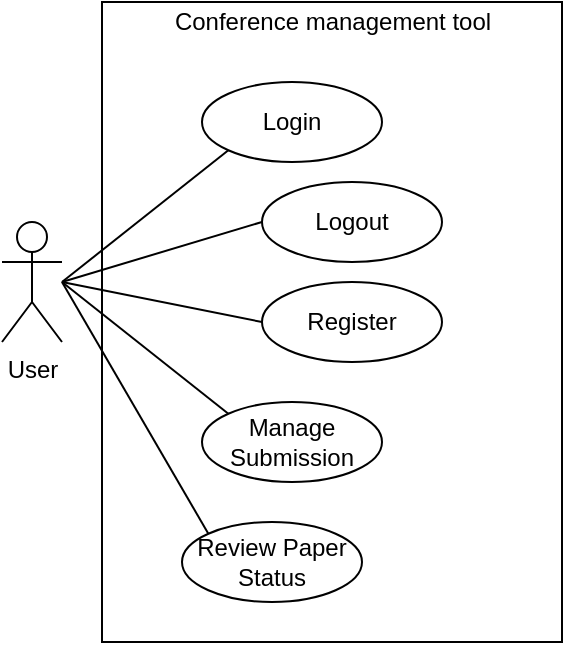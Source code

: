 <mxfile version="14.7.3" type="github" pages="5">
  <diagram id="yt5JU67_8UWN-JsmqbRS" name="user">
    <mxGraphModel dx="2062" dy="1154" grid="1" gridSize="10" guides="1" tooltips="1" connect="1" arrows="1" fold="1" page="1" pageScale="1" pageWidth="827" pageHeight="1169" math="0" shadow="0">
      <root>
        <mxCell id="0" />
        <mxCell id="1" parent="0" />
        <mxCell id="tJ8sHxrRp6Nt-qSDffJ3-1" value="User" style="shape=umlActor;verticalLabelPosition=bottom;verticalAlign=top;html=1;" parent="1" vertex="1">
          <mxGeometry x="370" y="840" width="30" height="60" as="geometry" />
        </mxCell>
        <mxCell id="tJ8sHxrRp6Nt-qSDffJ3-2" value="Login" style="ellipse;whiteSpace=wrap;html=1;" parent="1" vertex="1">
          <mxGeometry x="470" y="770" width="90" height="40" as="geometry" />
        </mxCell>
        <mxCell id="tJ8sHxrRp6Nt-qSDffJ3-3" value="Logout" style="ellipse;whiteSpace=wrap;html=1;" parent="1" vertex="1">
          <mxGeometry x="500" y="820" width="90" height="40" as="geometry" />
        </mxCell>
        <mxCell id="tJ8sHxrRp6Nt-qSDffJ3-4" value="Register" style="ellipse;whiteSpace=wrap;html=1;" parent="1" vertex="1">
          <mxGeometry x="500" y="870" width="90" height="40" as="geometry" />
        </mxCell>
        <mxCell id="tJ8sHxrRp6Nt-qSDffJ3-5" value="Manage Submission" style="ellipse;whiteSpace=wrap;html=1;" parent="1" vertex="1">
          <mxGeometry x="470" y="930" width="90" height="40" as="geometry" />
        </mxCell>
        <mxCell id="tJ8sHxrRp6Nt-qSDffJ3-6" value="" style="endArrow=none;html=1;entryX=0;entryY=1;entryDx=0;entryDy=0;" parent="1" target="tJ8sHxrRp6Nt-qSDffJ3-2" edge="1">
          <mxGeometry width="50" height="50" relative="1" as="geometry">
            <mxPoint x="400" y="870" as="sourcePoint" />
            <mxPoint x="480" y="810" as="targetPoint" />
          </mxGeometry>
        </mxCell>
        <mxCell id="tJ8sHxrRp6Nt-qSDffJ3-7" value="" style="endArrow=none;html=1;entryX=0;entryY=0.5;entryDx=0;entryDy=0;" parent="1" target="tJ8sHxrRp6Nt-qSDffJ3-3" edge="1">
          <mxGeometry width="50" height="50" relative="1" as="geometry">
            <mxPoint x="400" y="870" as="sourcePoint" />
            <mxPoint x="493.18" y="814.142" as="targetPoint" />
          </mxGeometry>
        </mxCell>
        <mxCell id="tJ8sHxrRp6Nt-qSDffJ3-8" value="" style="endArrow=none;html=1;entryX=0;entryY=0.5;entryDx=0;entryDy=0;" parent="1" target="tJ8sHxrRp6Nt-qSDffJ3-4" edge="1">
          <mxGeometry width="50" height="50" relative="1" as="geometry">
            <mxPoint x="400" y="870" as="sourcePoint" />
            <mxPoint x="503.18" y="824.142" as="targetPoint" />
          </mxGeometry>
        </mxCell>
        <mxCell id="tJ8sHxrRp6Nt-qSDffJ3-9" value="" style="endArrow=none;html=1;entryX=0;entryY=0;entryDx=0;entryDy=0;" parent="1" target="tJ8sHxrRp6Nt-qSDffJ3-5" edge="1">
          <mxGeometry width="50" height="50" relative="1" as="geometry">
            <mxPoint x="400" y="870" as="sourcePoint" />
            <mxPoint x="513.18" y="834.142" as="targetPoint" />
          </mxGeometry>
        </mxCell>
        <mxCell id="tJ8sHxrRp6Nt-qSDffJ3-10" value="Review Paper Status" style="ellipse;whiteSpace=wrap;html=1;" parent="1" vertex="1">
          <mxGeometry x="460" y="990" width="90" height="40" as="geometry" />
        </mxCell>
        <mxCell id="tJ8sHxrRp6Nt-qSDffJ3-11" value="" style="endArrow=none;html=1;entryX=0;entryY=0;entryDx=0;entryDy=0;" parent="1" target="tJ8sHxrRp6Nt-qSDffJ3-10" edge="1">
          <mxGeometry width="50" height="50" relative="1" as="geometry">
            <mxPoint x="400" y="870" as="sourcePoint" />
            <mxPoint x="503.18" y="894.142" as="targetPoint" />
          </mxGeometry>
        </mxCell>
        <mxCell id="SaKpXr64RBN14kan-lKh-1" value="" style="rounded=0;whiteSpace=wrap;html=1;fillColor=none;" vertex="1" parent="1">
          <mxGeometry x="420" y="730" width="230" height="320" as="geometry" />
        </mxCell>
        <mxCell id="s3DEPT7w7drun-5wqqgQ-1" value="Conference management tool" style="text;html=1;align=center;verticalAlign=middle;resizable=0;points=[];autosize=1;strokeColor=none;" vertex="1" parent="1">
          <mxGeometry x="450" y="730" width="170" height="20" as="geometry" />
        </mxCell>
      </root>
    </mxGraphModel>
  </diagram>
  <diagram id="iCyQIotGxuH_81xqnklV" name="reviewer">
    <mxGraphModel dx="2062" dy="1154" grid="1" gridSize="10" guides="1" tooltips="1" connect="1" arrows="1" fold="1" page="1" pageScale="1" pageWidth="827" pageHeight="1169" math="0" shadow="0">
      <root>
        <mxCell id="WgaoPQJk9dSTRBZjUE4S-0" />
        <mxCell id="WgaoPQJk9dSTRBZjUE4S-1" parent="WgaoPQJk9dSTRBZjUE4S-0" />
        <mxCell id="ooZ2XXC0JJ31T40rH5z5-0" value="reviewer" style="shape=umlActor;verticalLabelPosition=bottom;verticalAlign=top;html=1;" parent="WgaoPQJk9dSTRBZjUE4S-1" vertex="1">
          <mxGeometry x="50" y="120" width="30" height="60" as="geometry" />
        </mxCell>
        <mxCell id="3oBTZ15825Iv1AVk--n6-0" value="" style="endArrow=none;html=1;exitX=0.5;exitY=0.5;exitDx=0;exitDy=0;exitPerimeter=0;entryX=0;entryY=0.5;entryDx=0;entryDy=0;" parent="WgaoPQJk9dSTRBZjUE4S-1" source="ooZ2XXC0JJ31T40rH5z5-0" target="3oBTZ15825Iv1AVk--n6-1" edge="1">
          <mxGeometry width="50" height="50" relative="1" as="geometry">
            <mxPoint x="130" y="130" as="sourcePoint" />
            <mxPoint x="180" y="80" as="targetPoint" />
          </mxGeometry>
        </mxCell>
        <mxCell id="3oBTZ15825Iv1AVk--n6-1" value="login" style="ellipse;whiteSpace=wrap;html=1;" parent="WgaoPQJk9dSTRBZjUE4S-1" vertex="1">
          <mxGeometry x="190" y="60" width="70" height="40" as="geometry" />
        </mxCell>
        <mxCell id="3oBTZ15825Iv1AVk--n6-2" value="" style="endArrow=none;html=1;exitX=0.5;exitY=0.5;exitDx=0;exitDy=0;exitPerimeter=0;entryX=0;entryY=0.5;entryDx=0;entryDy=0;" parent="WgaoPQJk9dSTRBZjUE4S-1" source="ooZ2XXC0JJ31T40rH5z5-0" target="3oBTZ15825Iv1AVk--n6-3" edge="1">
          <mxGeometry width="50" height="50" relative="1" as="geometry">
            <mxPoint x="105" y="100" as="sourcePoint" />
            <mxPoint x="180" y="120" as="targetPoint" />
          </mxGeometry>
        </mxCell>
        <mxCell id="3oBTZ15825Iv1AVk--n6-3" value="review_paper" style="ellipse;whiteSpace=wrap;html=1;" parent="WgaoPQJk9dSTRBZjUE4S-1" vertex="1">
          <mxGeometry x="190" y="110" width="80" height="40" as="geometry" />
        </mxCell>
        <mxCell id="3oBTZ15825Iv1AVk--n6-4" value="" style="endArrow=none;html=1;exitX=0.5;exitY=0.5;exitDx=0;exitDy=0;exitPerimeter=0;" parent="WgaoPQJk9dSTRBZjUE4S-1" source="ooZ2XXC0JJ31T40rH5z5-0" target="3oBTZ15825Iv1AVk--n6-5" edge="1">
          <mxGeometry width="50" height="50" relative="1" as="geometry">
            <mxPoint x="105" y="100" as="sourcePoint" />
            <mxPoint x="180" y="160" as="targetPoint" />
          </mxGeometry>
        </mxCell>
        <mxCell id="3oBTZ15825Iv1AVk--n6-5" value="accept/reject" style="ellipse;whiteSpace=wrap;html=1;" parent="WgaoPQJk9dSTRBZjUE4S-1" vertex="1">
          <mxGeometry x="190" y="160" width="80" height="40" as="geometry" />
        </mxCell>
        <mxCell id="3oBTZ15825Iv1AVk--n6-6" value="" style="endArrow=none;html=1;exitX=0.5;exitY=0.5;exitDx=0;exitDy=0;exitPerimeter=0;" parent="WgaoPQJk9dSTRBZjUE4S-1" source="ooZ2XXC0JJ31T40rH5z5-0" edge="1">
          <mxGeometry width="50" height="50" relative="1" as="geometry">
            <mxPoint x="70" y="120" as="sourcePoint" />
            <mxPoint x="200" y="220" as="targetPoint" />
          </mxGeometry>
        </mxCell>
        <mxCell id="3oBTZ15825Iv1AVk--n6-7" value="logout" style="ellipse;whiteSpace=wrap;html=1;" parent="WgaoPQJk9dSTRBZjUE4S-1" vertex="1">
          <mxGeometry x="190" y="210" width="80" height="40" as="geometry" />
        </mxCell>
        <mxCell id="yXwc6Z-XShn2CPwx8U0a-0" value="" style="rounded=0;whiteSpace=wrap;html=1;fillColor=none;" vertex="1" parent="WgaoPQJk9dSTRBZjUE4S-1">
          <mxGeometry x="110" y="20" width="220" height="280" as="geometry" />
        </mxCell>
        <mxCell id="5EKTKLhkCKnHtVXDFYH_-0" value="Conference management tool" style="text;html=1;align=center;verticalAlign=middle;resizable=0;points=[];autosize=1;strokeColor=none;" vertex="1" parent="WgaoPQJk9dSTRBZjUE4S-1">
          <mxGeometry x="140" y="20" width="170" height="20" as="geometry" />
        </mxCell>
      </root>
    </mxGraphModel>
  </diagram>
  <diagram id="Je3vT-fydZ8JkIXlXKwk" name="Editor">
    <mxGraphModel grid="1" gridSize="10" guides="1" tooltips="1" connect="1" arrows="1" page="1" fold="1" pageScale="1" pageWidth="827" pageHeight="1169" math="0" shadow="0">
      <root>
        <mxCell id="dMsXdLz-28r18CYDr1W1-0" />
        <mxCell id="dMsXdLz-28r18CYDr1W1-1" parent="dMsXdLz-28r18CYDr1W1-0" />
        <mxCell id="EMacuHuQMSxDuDTo8OYU-0" value="Editor" style="shape=umlActor;verticalLabelPosition=bottom;verticalAlign=top;html=1;" parent="dMsXdLz-28r18CYDr1W1-1" vertex="1">
          <mxGeometry x="100" y="130" width="30" height="60" as="geometry" />
        </mxCell>
        <mxCell id="EMacuHuQMSxDuDTo8OYU-1" value="login" style="ellipse;whiteSpace=wrap;html=1;" parent="dMsXdLz-28r18CYDr1W1-1" vertex="1">
          <mxGeometry x="200" y="60" width="90" height="40" as="geometry" />
        </mxCell>
        <mxCell id="QhDANeKnINB2nRIE6owr-0" value="add conference details" style="ellipse;whiteSpace=wrap;html=1;" parent="dMsXdLz-28r18CYDr1W1-1" vertex="1">
          <mxGeometry x="230" y="110" width="90" height="40" as="geometry" />
        </mxCell>
        <mxCell id="QhDANeKnINB2nRIE6owr-1" value="edit conference&lt;br&gt;details" style="ellipse;whiteSpace=wrap;html=1;" parent="dMsXdLz-28r18CYDr1W1-1" vertex="1">
          <mxGeometry x="230" y="160" width="90" height="40" as="geometry" />
        </mxCell>
        <mxCell id="QhDANeKnINB2nRIE6owr-2" value="logout" style="ellipse;whiteSpace=wrap;html=1;" parent="dMsXdLz-28r18CYDr1W1-1" vertex="1">
          <mxGeometry x="200" y="220" width="90" height="40" as="geometry" />
        </mxCell>
        <mxCell id="QhDANeKnINB2nRIE6owr-3" value="" style="endArrow=none;html=1;entryX=0;entryY=1;entryDx=0;entryDy=0;" parent="dMsXdLz-28r18CYDr1W1-1" target="EMacuHuQMSxDuDTo8OYU-1" edge="1">
          <mxGeometry width="50" height="50" relative="1" as="geometry">
            <mxPoint x="130" y="160" as="sourcePoint" />
            <mxPoint x="210" y="100" as="targetPoint" />
          </mxGeometry>
        </mxCell>
        <mxCell id="QhDANeKnINB2nRIE6owr-4" value="" style="endArrow=none;html=1;entryX=0;entryY=0.5;entryDx=0;entryDy=0;" parent="dMsXdLz-28r18CYDr1W1-1" target="QhDANeKnINB2nRIE6owr-0" edge="1">
          <mxGeometry width="50" height="50" relative="1" as="geometry">
            <mxPoint x="130" y="160" as="sourcePoint" />
            <mxPoint x="223.18" y="104.142" as="targetPoint" />
          </mxGeometry>
        </mxCell>
        <mxCell id="QhDANeKnINB2nRIE6owr-5" value="" style="endArrow=none;html=1;entryX=0;entryY=0.5;entryDx=0;entryDy=0;" parent="dMsXdLz-28r18CYDr1W1-1" target="QhDANeKnINB2nRIE6owr-1" edge="1">
          <mxGeometry width="50" height="50" relative="1" as="geometry">
            <mxPoint x="130" y="160" as="sourcePoint" />
            <mxPoint x="233.18" y="114.142" as="targetPoint" />
          </mxGeometry>
        </mxCell>
        <mxCell id="QhDANeKnINB2nRIE6owr-6" value="" style="endArrow=none;html=1;entryX=0;entryY=0;entryDx=0;entryDy=0;" parent="dMsXdLz-28r18CYDr1W1-1" target="QhDANeKnINB2nRIE6owr-2" edge="1">
          <mxGeometry width="50" height="50" relative="1" as="geometry">
            <mxPoint x="130" y="160" as="sourcePoint" />
            <mxPoint x="243.18" y="124.142" as="targetPoint" />
          </mxGeometry>
        </mxCell>
        <mxCell id="oLCzOYu5GxXoJdFNm0fS-0" value="" style="rounded=0;whiteSpace=wrap;html=1;fillColor=none;" vertex="1" parent="dMsXdLz-28r18CYDr1W1-1">
          <mxGeometry x="150" width="220" height="280" as="geometry" />
        </mxCell>
        <mxCell id="O202edCFWw_ige8l6LR2-0" value="Conference management tool" style="text;html=1;align=center;verticalAlign=middle;resizable=0;points=[];autosize=1;strokeColor=none;" vertex="1" parent="dMsXdLz-28r18CYDr1W1-1">
          <mxGeometry x="175" width="170" height="20" as="geometry" />
        </mxCell>
      </root>
    </mxGraphModel>
  </diagram>
  <diagram id="AK5EVmCLWq2x0Q0CtP0T" name="Admin">
    <mxGraphModel dx="2062" dy="1154" grid="1" gridSize="10" guides="1" tooltips="1" connect="1" arrows="1" fold="1" page="1" pageScale="1" pageWidth="827" pageHeight="1169" math="0" shadow="0">
      <root>
        <mxCell id="M4F0eemscEi-Ojurj4gW-0" />
        <mxCell id="M4F0eemscEi-Ojurj4gW-1" parent="M4F0eemscEi-Ojurj4gW-0" />
        <mxCell id="s0g3P6EdcefiUdJ2ltGx-7" value="" style="rounded=0;whiteSpace=wrap;html=1;" parent="M4F0eemscEi-Ojurj4gW-1" vertex="1">
          <mxGeometry x="230" y="110" width="240" height="400" as="geometry" />
        </mxCell>
        <mxCell id="s0g3P6EdcefiUdJ2ltGx-0" value="Admin&lt;br&gt;[Logged In]" style="shape=umlActor;verticalLabelPosition=bottom;verticalAlign=top;html=1;outlineConnect=0;" parent="M4F0eemscEi-Ojurj4gW-1" vertex="1">
          <mxGeometry x="160" y="220" width="30" height="60" as="geometry" />
        </mxCell>
        <mxCell id="s0g3P6EdcefiUdJ2ltGx-1" value="Approve editor content" style="ellipse;whiteSpace=wrap;html=1;" parent="M4F0eemscEi-Ojurj4gW-1" vertex="1">
          <mxGeometry x="280" y="180" width="110" height="50" as="geometry" />
        </mxCell>
        <mxCell id="s0g3P6EdcefiUdJ2ltGx-2" value="Monitor site users" style="ellipse;whiteSpace=wrap;html=1;" parent="M4F0eemscEi-Ojurj4gW-1" vertex="1">
          <mxGeometry x="290" y="250" width="110" height="50" as="geometry" />
        </mxCell>
        <mxCell id="s0g3P6EdcefiUdJ2ltGx-3" value="" style="endArrow=none;html=1;exitX=1;exitY=0.333;exitDx=0;exitDy=0;exitPerimeter=0;entryX=0;entryY=1;entryDx=0;entryDy=0;" parent="M4F0eemscEi-Ojurj4gW-1" source="s0g3P6EdcefiUdJ2ltGx-0" target="s0g3P6EdcefiUdJ2ltGx-1" edge="1">
          <mxGeometry width="50" height="50" relative="1" as="geometry">
            <mxPoint x="390" y="340" as="sourcePoint" />
            <mxPoint x="440" y="290" as="targetPoint" />
          </mxGeometry>
        </mxCell>
        <mxCell id="s0g3P6EdcefiUdJ2ltGx-4" value="" style="endArrow=none;html=1;exitX=1;exitY=0.333;exitDx=0;exitDy=0;exitPerimeter=0;entryX=0;entryY=0.5;entryDx=0;entryDy=0;" parent="M4F0eemscEi-Ojurj4gW-1" source="s0g3P6EdcefiUdJ2ltGx-0" target="s0g3P6EdcefiUdJ2ltGx-2" edge="1">
          <mxGeometry width="50" height="50" relative="1" as="geometry">
            <mxPoint x="220" y="290" as="sourcePoint" />
            <mxPoint x="306.109" y="232.678" as="targetPoint" />
          </mxGeometry>
        </mxCell>
        <mxCell id="s0g3P6EdcefiUdJ2ltGx-8" value="Conference management tool" style="text;html=1;align=center;verticalAlign=middle;resizable=0;points=[];autosize=1;strokeColor=none;" parent="M4F0eemscEi-Ojurj4gW-1" vertex="1">
          <mxGeometry x="265" y="110" width="170" height="20" as="geometry" />
        </mxCell>
        <mxCell id="fk3-N2qIADhbwpgCK8bu-0" value="add editor" style="ellipse;whiteSpace=wrap;html=1;" vertex="1" parent="M4F0eemscEi-Ojurj4gW-1">
          <mxGeometry x="290" y="310" width="110" height="50" as="geometry" />
        </mxCell>
        <mxCell id="fk3-N2qIADhbwpgCK8bu-1" value="add reviewer" style="ellipse;whiteSpace=wrap;html=1;" vertex="1" parent="M4F0eemscEi-Ojurj4gW-1">
          <mxGeometry x="290" y="370" width="110" height="50" as="geometry" />
        </mxCell>
        <mxCell id="fk3-N2qIADhbwpgCK8bu-2" value="" style="endArrow=none;html=1;exitX=1;exitY=0.333;exitDx=0;exitDy=0;exitPerimeter=0;entryX=0;entryY=0.5;entryDx=0;entryDy=0;" edge="1" parent="M4F0eemscEi-Ojurj4gW-1" source="s0g3P6EdcefiUdJ2ltGx-0" target="fk3-N2qIADhbwpgCK8bu-0">
          <mxGeometry width="50" height="50" relative="1" as="geometry">
            <mxPoint x="200" y="250" as="sourcePoint" />
            <mxPoint x="300" y="285" as="targetPoint" />
          </mxGeometry>
        </mxCell>
        <mxCell id="fk3-N2qIADhbwpgCK8bu-3" value="" style="endArrow=none;html=1;exitX=1;exitY=0.333;exitDx=0;exitDy=0;exitPerimeter=0;entryX=0;entryY=0.5;entryDx=0;entryDy=0;" edge="1" parent="M4F0eemscEi-Ojurj4gW-1" source="s0g3P6EdcefiUdJ2ltGx-0" target="fk3-N2qIADhbwpgCK8bu-1">
          <mxGeometry width="50" height="50" relative="1" as="geometry">
            <mxPoint x="200" y="250" as="sourcePoint" />
            <mxPoint x="300" y="345" as="targetPoint" />
          </mxGeometry>
        </mxCell>
      </root>
    </mxGraphModel>
  </diagram>
  <diagram id="4hbYMAjN85cjlJoqyKph" name="System">
    <mxGraphModel dx="2062" dy="1154" grid="1" gridSize="10" guides="1" tooltips="1" connect="1" arrows="1" fold="1" page="1" pageScale="1" pageWidth="827" pageHeight="1169" math="0" shadow="0">
      <root>
        <mxCell id="KIuMmyHPbqLdzDRLg5IM-0" />
        <mxCell id="KIuMmyHPbqLdzDRLg5IM-1" parent="KIuMmyHPbqLdzDRLg5IM-0" />
        <mxCell id="h5E6ZYh5luDrwHENaG9x-0" value="System" style="shape=umlActor;verticalLabelPosition=bottom;verticalAlign=top;html=1;outlineConnect=0;" parent="KIuMmyHPbqLdzDRLg5IM-1" vertex="1">
          <mxGeometry x="100" y="160" width="30" height="60" as="geometry" />
        </mxCell>
        <mxCell id="-zwHNh51_i0uLQ-1r9cS-0" value="" style="rounded=0;whiteSpace=wrap;html=1;" parent="KIuMmyHPbqLdzDRLg5IM-1" vertex="1">
          <mxGeometry x="150" y="50" width="250" height="250" as="geometry" />
        </mxCell>
        <mxCell id="GKebsxrkWoXhmdqh88HG-0" value="SHA256 password&lt;br&gt;hashing" style="ellipse;whiteSpace=wrap;html=1;" parent="KIuMmyHPbqLdzDRLg5IM-1" vertex="1">
          <mxGeometry x="180" y="90" width="130" height="50" as="geometry" />
        </mxCell>
        <mxCell id="GKebsxrkWoXhmdqh88HG-2" value="" style="endArrow=none;html=1;entryX=0;entryY=1;entryDx=0;entryDy=0;exitX=1;exitY=0.333;exitDx=0;exitDy=0;exitPerimeter=0;" parent="KIuMmyHPbqLdzDRLg5IM-1" source="h5E6ZYh5luDrwHENaG9x-0" target="GKebsxrkWoXhmdqh88HG-0" edge="1">
          <mxGeometry width="50" height="50" relative="1" as="geometry">
            <mxPoint x="390" y="330" as="sourcePoint" />
            <mxPoint x="440" y="280" as="targetPoint" />
          </mxGeometry>
        </mxCell>
        <mxCell id="1pV-2oYX7kX2WZVAQOwA-0" value="update &lt;br&gt;conference data on admin approval" style="ellipse;whiteSpace=wrap;html=1;" vertex="1" parent="KIuMmyHPbqLdzDRLg5IM-1">
          <mxGeometry x="210" y="150" width="130" height="50" as="geometry" />
        </mxCell>
        <mxCell id="1pV-2oYX7kX2WZVAQOwA-1" value="" style="endArrow=none;html=1;entryX=0;entryY=0.5;entryDx=0;entryDy=0;exitX=1;exitY=0.333;exitDx=0;exitDy=0;exitPerimeter=0;" edge="1" parent="KIuMmyHPbqLdzDRLg5IM-1" source="h5E6ZYh5luDrwHENaG9x-0" target="1pV-2oYX7kX2WZVAQOwA-0">
          <mxGeometry width="50" height="50" relative="1" as="geometry">
            <mxPoint x="140" y="190" as="sourcePoint" />
            <mxPoint x="209.038" y="142.678" as="targetPoint" />
          </mxGeometry>
        </mxCell>
        <mxCell id="1pV-2oYX7kX2WZVAQOwA-2" value="" style="endArrow=none;html=1;entryX=0;entryY=0.5;entryDx=0;entryDy=0;exitX=1;exitY=0.333;exitDx=0;exitDy=0;exitPerimeter=0;" edge="1" parent="KIuMmyHPbqLdzDRLg5IM-1" source="h5E6ZYh5luDrwHENaG9x-0" target="1pV-2oYX7kX2WZVAQOwA-3">
          <mxGeometry width="50" height="50" relative="1" as="geometry">
            <mxPoint x="140" y="245" as="sourcePoint" />
            <mxPoint x="220" y="240" as="targetPoint" />
          </mxGeometry>
        </mxCell>
        <mxCell id="1pV-2oYX7kX2WZVAQOwA-3" value="allocate &lt;br&gt;review papers&lt;br&gt;to reviewers" style="ellipse;whiteSpace=wrap;html=1;" vertex="1" parent="KIuMmyHPbqLdzDRLg5IM-1">
          <mxGeometry x="200" y="210" width="130" height="50" as="geometry" />
        </mxCell>
        <mxCell id="1pV-2oYX7kX2WZVAQOwA-4" value="Conference management tool" style="text;html=1;align=center;verticalAlign=middle;resizable=0;points=[];autosize=1;strokeColor=none;" vertex="1" parent="KIuMmyHPbqLdzDRLg5IM-1">
          <mxGeometry x="180" y="50" width="170" height="20" as="geometry" />
        </mxCell>
      </root>
    </mxGraphModel>
  </diagram>
</mxfile>
